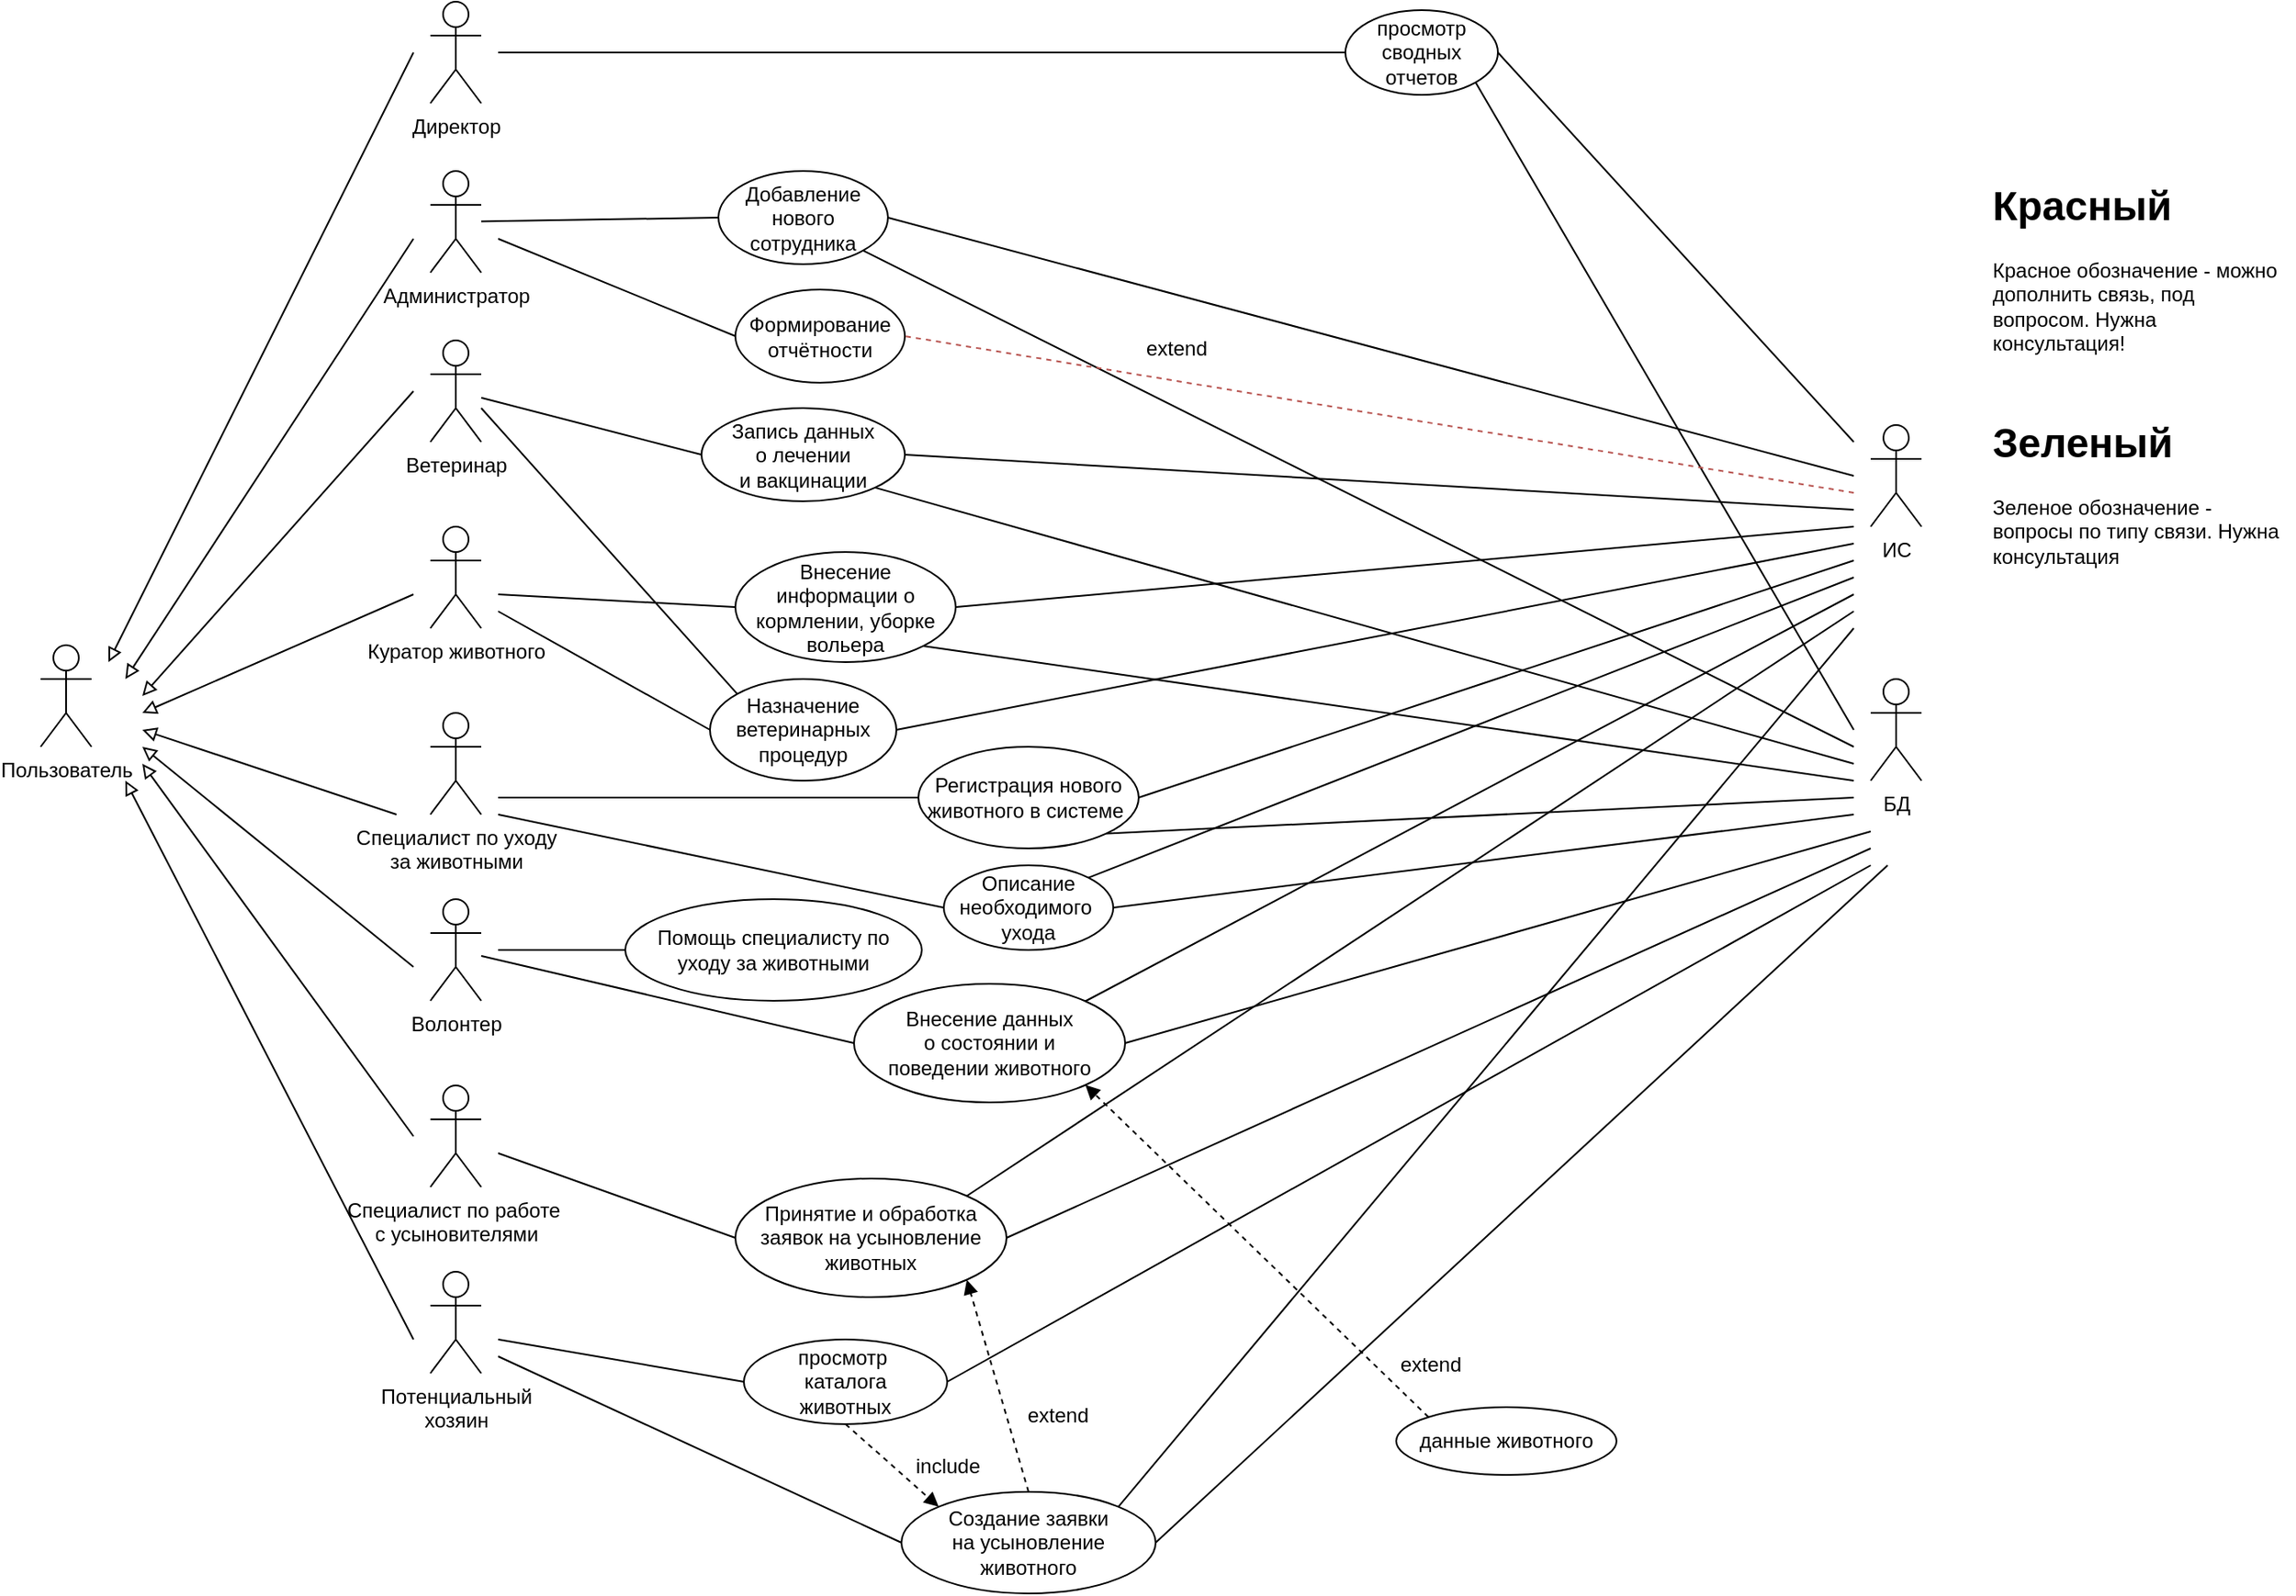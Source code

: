<mxfile version="24.7.13">
  <diagram name="Страница — 1" id="ILUcZ4VWC_NbgSZ-m6gs">
    <mxGraphModel dx="2626" dy="1043" grid="1" gridSize="10" guides="1" tooltips="1" connect="1" arrows="1" fold="1" page="1" pageScale="1" pageWidth="827" pageHeight="1169" math="0" shadow="0">
      <root>
        <mxCell id="0" />
        <mxCell id="1" parent="0" />
        <mxCell id="S5P2pqd0xD6YAmX3UqQr-1" value="Пользователь" style="shape=umlActor;verticalLabelPosition=bottom;verticalAlign=top;html=1;outlineConnect=0;" vertex="1" parent="1">
          <mxGeometry x="-170" y="410" width="30" height="60" as="geometry" />
        </mxCell>
        <mxCell id="S5P2pqd0xD6YAmX3UqQr-2" value="Директор" style="shape=umlActor;verticalLabelPosition=bottom;verticalAlign=top;html=1;outlineConnect=0;" vertex="1" parent="1">
          <mxGeometry x="60" y="30" width="30" height="60" as="geometry" />
        </mxCell>
        <mxCell id="S5P2pqd0xD6YAmX3UqQr-5" value="Администратор" style="shape=umlActor;verticalLabelPosition=bottom;verticalAlign=top;html=1;outlineConnect=0;" vertex="1" parent="1">
          <mxGeometry x="60" y="130" width="30" height="60" as="geometry" />
        </mxCell>
        <mxCell id="S5P2pqd0xD6YAmX3UqQr-6" value="Ветеринар&lt;div&gt;&lt;br&gt;&lt;/div&gt;" style="shape=umlActor;verticalLabelPosition=bottom;verticalAlign=top;html=1;outlineConnect=0;" vertex="1" parent="1">
          <mxGeometry x="60" y="230" width="30" height="60" as="geometry" />
        </mxCell>
        <mxCell id="S5P2pqd0xD6YAmX3UqQr-7" value="&lt;div&gt;Специалист по уходу&lt;/div&gt;&lt;div&gt;за животными&lt;/div&gt;&lt;div&gt;&lt;br&gt;&lt;/div&gt;" style="shape=umlActor;verticalLabelPosition=bottom;verticalAlign=top;html=1;outlineConnect=0;" vertex="1" parent="1">
          <mxGeometry x="60" y="450" width="30" height="60" as="geometry" />
        </mxCell>
        <mxCell id="S5P2pqd0xD6YAmX3UqQr-8" value="&lt;div&gt;Куратор животного&lt;/div&gt;&lt;div&gt;&lt;br&gt;&lt;/div&gt;" style="shape=umlActor;verticalLabelPosition=bottom;verticalAlign=top;html=1;outlineConnect=0;" vertex="1" parent="1">
          <mxGeometry x="60" y="340" width="30" height="60" as="geometry" />
        </mxCell>
        <mxCell id="S5P2pqd0xD6YAmX3UqQr-10" value="&lt;div&gt;Волонтер&lt;/div&gt;" style="shape=umlActor;verticalLabelPosition=bottom;verticalAlign=top;html=1;outlineConnect=0;" vertex="1" parent="1">
          <mxGeometry x="60" y="560" width="30" height="60" as="geometry" />
        </mxCell>
        <mxCell id="S5P2pqd0xD6YAmX3UqQr-11" value="&lt;div&gt;Специалист по работе&amp;nbsp;&lt;/div&gt;&lt;div&gt;с усыновителями&lt;/div&gt;&lt;div&gt;&lt;br&gt;&lt;/div&gt;" style="shape=umlActor;verticalLabelPosition=bottom;verticalAlign=top;html=1;outlineConnect=0;" vertex="1" parent="1">
          <mxGeometry x="60" y="670" width="30" height="60" as="geometry" />
        </mxCell>
        <mxCell id="S5P2pqd0xD6YAmX3UqQr-12" value="&lt;div&gt;Потенциальный&lt;/div&gt;&lt;div&gt;хозяин&lt;/div&gt;" style="shape=umlActor;verticalLabelPosition=bottom;verticalAlign=top;html=1;outlineConnect=0;" vertex="1" parent="1">
          <mxGeometry x="60" y="780" width="30" height="60" as="geometry" />
        </mxCell>
        <mxCell id="S5P2pqd0xD6YAmX3UqQr-14" value="" style="endArrow=block;html=1;rounded=0;endFill=0;" edge="1" parent="1">
          <mxGeometry width="50" height="50" relative="1" as="geometry">
            <mxPoint x="50" y="60" as="sourcePoint" />
            <mxPoint x="-130" y="420" as="targetPoint" />
          </mxGeometry>
        </mxCell>
        <mxCell id="S5P2pqd0xD6YAmX3UqQr-15" value="" style="endArrow=block;html=1;rounded=0;endFill=0;" edge="1" parent="1">
          <mxGeometry width="50" height="50" relative="1" as="geometry">
            <mxPoint x="50" y="820" as="sourcePoint" />
            <mxPoint x="-120" y="490" as="targetPoint" />
          </mxGeometry>
        </mxCell>
        <mxCell id="S5P2pqd0xD6YAmX3UqQr-16" value="" style="endArrow=block;html=1;rounded=0;endFill=0;" edge="1" parent="1">
          <mxGeometry width="50" height="50" relative="1" as="geometry">
            <mxPoint x="50" y="170" as="sourcePoint" />
            <mxPoint x="-120" y="430" as="targetPoint" />
          </mxGeometry>
        </mxCell>
        <mxCell id="S5P2pqd0xD6YAmX3UqQr-17" value="" style="endArrow=block;html=1;rounded=0;endFill=0;" edge="1" parent="1">
          <mxGeometry width="50" height="50" relative="1" as="geometry">
            <mxPoint x="50" y="700" as="sourcePoint" />
            <mxPoint x="-110" y="480" as="targetPoint" />
          </mxGeometry>
        </mxCell>
        <mxCell id="S5P2pqd0xD6YAmX3UqQr-18" value="" style="endArrow=block;html=1;rounded=0;endFill=0;" edge="1" parent="1">
          <mxGeometry width="50" height="50" relative="1" as="geometry">
            <mxPoint x="50" y="260" as="sourcePoint" />
            <mxPoint x="-110" y="440" as="targetPoint" />
          </mxGeometry>
        </mxCell>
        <mxCell id="S5P2pqd0xD6YAmX3UqQr-19" value="" style="endArrow=block;html=1;rounded=0;endFill=0;" edge="1" parent="1">
          <mxGeometry width="50" height="50" relative="1" as="geometry">
            <mxPoint x="50" y="600" as="sourcePoint" />
            <mxPoint x="-110" y="470" as="targetPoint" />
          </mxGeometry>
        </mxCell>
        <mxCell id="S5P2pqd0xD6YAmX3UqQr-20" value="" style="endArrow=block;html=1;rounded=0;endFill=0;" edge="1" parent="1">
          <mxGeometry width="50" height="50" relative="1" as="geometry">
            <mxPoint x="50" y="380" as="sourcePoint" />
            <mxPoint x="-110" y="450" as="targetPoint" />
          </mxGeometry>
        </mxCell>
        <mxCell id="S5P2pqd0xD6YAmX3UqQr-21" value="" style="endArrow=block;html=1;rounded=0;endFill=0;" edge="1" parent="1">
          <mxGeometry width="50" height="50" relative="1" as="geometry">
            <mxPoint x="40" y="510" as="sourcePoint" />
            <mxPoint x="-110" y="460" as="targetPoint" />
          </mxGeometry>
        </mxCell>
        <mxCell id="S5P2pqd0xD6YAmX3UqQr-22" value="просмотр сводных отчетов" style="ellipse;whiteSpace=wrap;html=1;" vertex="1" parent="1">
          <mxGeometry x="600" y="35" width="90" height="50" as="geometry" />
        </mxCell>
        <mxCell id="S5P2pqd0xD6YAmX3UqQr-23" value="" style="endArrow=none;html=1;rounded=0;entryX=0;entryY=0.5;entryDx=0;entryDy=0;" edge="1" parent="1" target="S5P2pqd0xD6YAmX3UqQr-22">
          <mxGeometry width="50" height="50" relative="1" as="geometry">
            <mxPoint x="100" y="60" as="sourcePoint" />
            <mxPoint x="460" y="420" as="targetPoint" />
          </mxGeometry>
        </mxCell>
        <mxCell id="S5P2pqd0xD6YAmX3UqQr-24" value="ИС" style="shape=umlActor;verticalLabelPosition=bottom;verticalAlign=top;html=1;outlineConnect=0;" vertex="1" parent="1">
          <mxGeometry x="910" y="280" width="30" height="60" as="geometry" />
        </mxCell>
        <mxCell id="S5P2pqd0xD6YAmX3UqQr-25" value="БД" style="shape=umlActor;verticalLabelPosition=bottom;verticalAlign=top;html=1;outlineConnect=0;" vertex="1" parent="1">
          <mxGeometry x="910" y="430" width="30" height="60" as="geometry" />
        </mxCell>
        <mxCell id="S5P2pqd0xD6YAmX3UqQr-27" value="" style="endArrow=none;html=1;rounded=0;entryX=1;entryY=0.5;entryDx=0;entryDy=0;" edge="1" parent="1" target="S5P2pqd0xD6YAmX3UqQr-22">
          <mxGeometry width="50" height="50" relative="1" as="geometry">
            <mxPoint x="900" y="290" as="sourcePoint" />
            <mxPoint x="260" y="65" as="targetPoint" />
          </mxGeometry>
        </mxCell>
        <mxCell id="S5P2pqd0xD6YAmX3UqQr-28" value="" style="endArrow=none;html=1;rounded=0;entryX=1;entryY=1;entryDx=0;entryDy=0;" edge="1" parent="1" target="S5P2pqd0xD6YAmX3UqQr-22">
          <mxGeometry width="50" height="50" relative="1" as="geometry">
            <mxPoint x="900" y="460" as="sourcePoint" />
            <mxPoint x="350" y="65" as="targetPoint" />
          </mxGeometry>
        </mxCell>
        <mxCell id="S5P2pqd0xD6YAmX3UqQr-29" value="Добавление&lt;div&gt;нового&lt;/div&gt;&lt;div&gt;сотрудника&lt;/div&gt;" style="ellipse;whiteSpace=wrap;html=1;" vertex="1" parent="1">
          <mxGeometry x="230" y="130" width="100" height="55" as="geometry" />
        </mxCell>
        <mxCell id="S5P2pqd0xD6YAmX3UqQr-30" value="" style="endArrow=none;html=1;rounded=0;entryX=0;entryY=0.5;entryDx=0;entryDy=0;" edge="1" parent="1" source="S5P2pqd0xD6YAmX3UqQr-5" target="S5P2pqd0xD6YAmX3UqQr-29">
          <mxGeometry width="50" height="50" relative="1" as="geometry">
            <mxPoint x="110" y="70" as="sourcePoint" />
            <mxPoint x="620" y="105" as="targetPoint" />
          </mxGeometry>
        </mxCell>
        <mxCell id="S5P2pqd0xD6YAmX3UqQr-31" value="" style="endArrow=none;html=1;rounded=0;entryX=1;entryY=0.5;entryDx=0;entryDy=0;" edge="1" parent="1" target="S5P2pqd0xD6YAmX3UqQr-29">
          <mxGeometry width="50" height="50" relative="1" as="geometry">
            <mxPoint x="900" y="310" as="sourcePoint" />
            <mxPoint x="240" y="168" as="targetPoint" />
          </mxGeometry>
        </mxCell>
        <mxCell id="S5P2pqd0xD6YAmX3UqQr-32" value="" style="endArrow=none;html=1;rounded=0;entryX=1;entryY=1;entryDx=0;entryDy=0;" edge="1" parent="1" target="S5P2pqd0xD6YAmX3UqQr-29">
          <mxGeometry width="50" height="50" relative="1" as="geometry">
            <mxPoint x="900" y="470" as="sourcePoint" />
            <mxPoint x="340" y="168" as="targetPoint" />
          </mxGeometry>
        </mxCell>
        <mxCell id="S5P2pqd0xD6YAmX3UqQr-33" value="Формирование&lt;div&gt;отчётности&lt;/div&gt;" style="ellipse;whiteSpace=wrap;html=1;" vertex="1" parent="1">
          <mxGeometry x="240" y="200" width="100" height="55" as="geometry" />
        </mxCell>
        <mxCell id="S5P2pqd0xD6YAmX3UqQr-34" value="" style="endArrow=none;html=1;rounded=0;entryX=0;entryY=0.5;entryDx=0;entryDy=0;" edge="1" parent="1" target="S5P2pqd0xD6YAmX3UqQr-33">
          <mxGeometry width="50" height="50" relative="1" as="geometry">
            <mxPoint x="100" y="170" as="sourcePoint" />
            <mxPoint x="240" y="168" as="targetPoint" />
          </mxGeometry>
        </mxCell>
        <mxCell id="S5P2pqd0xD6YAmX3UqQr-36" value="" style="endArrow=none;html=1;rounded=0;entryX=1;entryY=0.5;entryDx=0;entryDy=0;fillColor=#f8cecc;strokeColor=#b85450;dashed=1;" edge="1" parent="1" target="S5P2pqd0xD6YAmX3UqQr-33">
          <mxGeometry width="50" height="50" relative="1" as="geometry">
            <mxPoint x="900" y="320" as="sourcePoint" />
            <mxPoint x="210" y="238" as="targetPoint" />
          </mxGeometry>
        </mxCell>
        <mxCell id="S5P2pqd0xD6YAmX3UqQr-37" value="Запись данных&lt;div&gt;о лечении&lt;/div&gt;&lt;div&gt;и вакцинации&lt;/div&gt;" style="ellipse;whiteSpace=wrap;html=1;" vertex="1" parent="1">
          <mxGeometry x="220" y="270" width="120" height="55" as="geometry" />
        </mxCell>
        <mxCell id="S5P2pqd0xD6YAmX3UqQr-38" value="" style="endArrow=none;html=1;rounded=0;entryX=0;entryY=0.5;entryDx=0;entryDy=0;" edge="1" parent="1" source="S5P2pqd0xD6YAmX3UqQr-6" target="S5P2pqd0xD6YAmX3UqQr-37">
          <mxGeometry width="50" height="50" relative="1" as="geometry">
            <mxPoint x="110" y="180" as="sourcePoint" />
            <mxPoint x="250" y="238" as="targetPoint" />
          </mxGeometry>
        </mxCell>
        <mxCell id="S5P2pqd0xD6YAmX3UqQr-39" value="" style="endArrow=none;html=1;rounded=0;entryX=1;entryY=0.5;entryDx=0;entryDy=0;" edge="1" parent="1" target="S5P2pqd0xD6YAmX3UqQr-37">
          <mxGeometry width="50" height="50" relative="1" as="geometry">
            <mxPoint x="900" y="330" as="sourcePoint" />
            <mxPoint x="230" y="308" as="targetPoint" />
          </mxGeometry>
        </mxCell>
        <mxCell id="S5P2pqd0xD6YAmX3UqQr-40" value="" style="endArrow=none;html=1;rounded=0;entryX=1;entryY=1;entryDx=0;entryDy=0;" edge="1" parent="1" target="S5P2pqd0xD6YAmX3UqQr-37">
          <mxGeometry width="50" height="50" relative="1" as="geometry">
            <mxPoint x="900" y="480" as="sourcePoint" />
            <mxPoint x="350" y="308" as="targetPoint" />
          </mxGeometry>
        </mxCell>
        <mxCell id="S5P2pqd0xD6YAmX3UqQr-41" value="Внесение информации о кормлении, уборке вольера" style="ellipse;whiteSpace=wrap;html=1;" vertex="1" parent="1">
          <mxGeometry x="240" y="355" width="130" height="65" as="geometry" />
        </mxCell>
        <mxCell id="S5P2pqd0xD6YAmX3UqQr-42" value="" style="endArrow=none;html=1;rounded=0;entryX=0;entryY=0.5;entryDx=0;entryDy=0;" edge="1" parent="1" target="S5P2pqd0xD6YAmX3UqQr-41">
          <mxGeometry width="50" height="50" relative="1" as="geometry">
            <mxPoint x="100" y="380" as="sourcePoint" />
            <mxPoint x="230" y="308" as="targetPoint" />
          </mxGeometry>
        </mxCell>
        <mxCell id="S5P2pqd0xD6YAmX3UqQr-43" value="" style="endArrow=none;html=1;rounded=0;entryX=1;entryY=0.5;entryDx=0;entryDy=0;" edge="1" parent="1" target="S5P2pqd0xD6YAmX3UqQr-41">
          <mxGeometry width="50" height="50" relative="1" as="geometry">
            <mxPoint x="900" y="340" as="sourcePoint" />
            <mxPoint x="190" y="398" as="targetPoint" />
          </mxGeometry>
        </mxCell>
        <mxCell id="S5P2pqd0xD6YAmX3UqQr-44" value="" style="endArrow=none;html=1;rounded=0;entryX=1;entryY=1;entryDx=0;entryDy=0;" edge="1" parent="1" target="S5P2pqd0xD6YAmX3UqQr-41">
          <mxGeometry width="50" height="50" relative="1" as="geometry">
            <mxPoint x="900" y="490" as="sourcePoint" />
            <mxPoint x="320" y="398" as="targetPoint" />
          </mxGeometry>
        </mxCell>
        <mxCell id="S5P2pqd0xD6YAmX3UqQr-45" value="Назначение ветеринарных процедур" style="ellipse;whiteSpace=wrap;html=1;" vertex="1" parent="1">
          <mxGeometry x="225" y="430" width="110" height="60" as="geometry" />
        </mxCell>
        <mxCell id="S5P2pqd0xD6YAmX3UqQr-46" value="" style="endArrow=none;html=1;rounded=0;entryX=0;entryY=0.5;entryDx=0;entryDy=0;" edge="1" parent="1" target="S5P2pqd0xD6YAmX3UqQr-45">
          <mxGeometry width="50" height="50" relative="1" as="geometry">
            <mxPoint x="100" y="390" as="sourcePoint" />
            <mxPoint x="190" y="398" as="targetPoint" />
          </mxGeometry>
        </mxCell>
        <mxCell id="S5P2pqd0xD6YAmX3UqQr-47" value="" style="endArrow=none;html=1;rounded=0;entryX=0;entryY=0;entryDx=0;entryDy=0;" edge="1" parent="1" target="S5P2pqd0xD6YAmX3UqQr-45">
          <mxGeometry width="50" height="50" relative="1" as="geometry">
            <mxPoint x="90" y="270" as="sourcePoint" />
            <mxPoint x="190" y="470" as="targetPoint" />
          </mxGeometry>
        </mxCell>
        <mxCell id="S5P2pqd0xD6YAmX3UqQr-48" value="" style="endArrow=none;html=1;rounded=0;entryX=1;entryY=0.5;entryDx=0;entryDy=0;" edge="1" parent="1" target="S5P2pqd0xD6YAmX3UqQr-45">
          <mxGeometry width="50" height="50" relative="1" as="geometry">
            <mxPoint x="900" y="350" as="sourcePoint" />
            <mxPoint x="236" y="449" as="targetPoint" />
          </mxGeometry>
        </mxCell>
        <mxCell id="S5P2pqd0xD6YAmX3UqQr-49" value="&lt;h1 style=&quot;margin-top: 0px;&quot;&gt;Красный&lt;/h1&gt;&lt;p&gt;Красное обозначение - можно дополнить связь, под вопросом. Нужна консультация!&lt;/p&gt;" style="text;html=1;whiteSpace=wrap;overflow=hidden;rounded=0;" vertex="1" parent="1">
          <mxGeometry x="980" y="130" width="180" height="120" as="geometry" />
        </mxCell>
        <mxCell id="S5P2pqd0xD6YAmX3UqQr-50" value="Регистрация нового животного в системе&amp;nbsp;" style="ellipse;whiteSpace=wrap;html=1;" vertex="1" parent="1">
          <mxGeometry x="348" y="470" width="130" height="60" as="geometry" />
        </mxCell>
        <mxCell id="S5P2pqd0xD6YAmX3UqQr-51" value="Описание необходимого&amp;nbsp;&lt;div&gt;ухода&lt;/div&gt;" style="ellipse;whiteSpace=wrap;html=1;" vertex="1" parent="1">
          <mxGeometry x="363" y="540" width="100" height="50" as="geometry" />
        </mxCell>
        <mxCell id="S5P2pqd0xD6YAmX3UqQr-52" value="" style="endArrow=none;html=1;rounded=0;entryX=0;entryY=0.5;entryDx=0;entryDy=0;" edge="1" parent="1" target="S5P2pqd0xD6YAmX3UqQr-50">
          <mxGeometry width="50" height="50" relative="1" as="geometry">
            <mxPoint x="100" y="500" as="sourcePoint" />
            <mxPoint x="235" y="470" as="targetPoint" />
          </mxGeometry>
        </mxCell>
        <mxCell id="S5P2pqd0xD6YAmX3UqQr-53" value="" style="endArrow=none;html=1;rounded=0;entryX=1;entryY=0.5;entryDx=0;entryDy=0;" edge="1" parent="1" target="S5P2pqd0xD6YAmX3UqQr-50">
          <mxGeometry width="50" height="50" relative="1" as="geometry">
            <mxPoint x="900" y="360" as="sourcePoint" />
            <mxPoint x="170" y="540" as="targetPoint" />
          </mxGeometry>
        </mxCell>
        <mxCell id="S5P2pqd0xD6YAmX3UqQr-54" value="" style="endArrow=none;html=1;rounded=0;entryX=1;entryY=1;entryDx=0;entryDy=0;" edge="1" parent="1" target="S5P2pqd0xD6YAmX3UqQr-50">
          <mxGeometry width="50" height="50" relative="1" as="geometry">
            <mxPoint x="900" y="500" as="sourcePoint" />
            <mxPoint x="300" y="540" as="targetPoint" />
          </mxGeometry>
        </mxCell>
        <mxCell id="S5P2pqd0xD6YAmX3UqQr-55" value="" style="endArrow=none;html=1;rounded=0;entryX=0;entryY=0.5;entryDx=0;entryDy=0;" edge="1" parent="1" target="S5P2pqd0xD6YAmX3UqQr-51">
          <mxGeometry width="50" height="50" relative="1" as="geometry">
            <mxPoint x="100" y="510" as="sourcePoint" />
            <mxPoint x="170" y="540" as="targetPoint" />
          </mxGeometry>
        </mxCell>
        <mxCell id="S5P2pqd0xD6YAmX3UqQr-56" value="" style="endArrow=none;html=1;rounded=0;entryX=1;entryY=0.5;entryDx=0;entryDy=0;" edge="1" parent="1" target="S5P2pqd0xD6YAmX3UqQr-51">
          <mxGeometry width="50" height="50" relative="1" as="geometry">
            <mxPoint x="900" y="510" as="sourcePoint" />
            <mxPoint x="469" y="531" as="targetPoint" />
          </mxGeometry>
        </mxCell>
        <mxCell id="S5P2pqd0xD6YAmX3UqQr-57" value="" style="endArrow=none;html=1;rounded=0;entryX=1;entryY=0;entryDx=0;entryDy=0;" edge="1" parent="1" target="S5P2pqd0xD6YAmX3UqQr-51">
          <mxGeometry width="50" height="50" relative="1" as="geometry">
            <mxPoint x="900" y="370" as="sourcePoint" />
            <mxPoint x="345" y="565" as="targetPoint" />
          </mxGeometry>
        </mxCell>
        <mxCell id="S5P2pqd0xD6YAmX3UqQr-58" value="&lt;h1 style=&quot;margin-top: 0px;&quot;&gt;Зеленый&lt;/h1&gt;&lt;p&gt;Зеленое обозначение - вопросы по типу связи. Нужна консультация&lt;/p&gt;" style="text;html=1;whiteSpace=wrap;overflow=hidden;rounded=0;" vertex="1" parent="1">
          <mxGeometry x="980" y="270" width="180" height="120" as="geometry" />
        </mxCell>
        <mxCell id="S5P2pqd0xD6YAmX3UqQr-59" value="Внесение данных&lt;div&gt;о состоянии и&lt;/div&gt;&lt;div&gt;поведении животного&lt;/div&gt;" style="ellipse;whiteSpace=wrap;html=1;" vertex="1" parent="1">
          <mxGeometry x="310" y="610" width="160" height="70" as="geometry" />
        </mxCell>
        <mxCell id="S5P2pqd0xD6YAmX3UqQr-60" value="" style="endArrow=none;html=1;rounded=0;entryX=0;entryY=0.5;entryDx=0;entryDy=0;" edge="1" parent="1" source="S5P2pqd0xD6YAmX3UqQr-10" target="S5P2pqd0xD6YAmX3UqQr-59">
          <mxGeometry width="50" height="50" relative="1" as="geometry">
            <mxPoint x="110" y="520" as="sourcePoint" />
            <mxPoint x="373" y="575" as="targetPoint" />
          </mxGeometry>
        </mxCell>
        <mxCell id="S5P2pqd0xD6YAmX3UqQr-61" value="Помощь специалисту по&lt;div&gt;уходу за животными&lt;/div&gt;" style="ellipse;whiteSpace=wrap;html=1;" vertex="1" parent="1">
          <mxGeometry x="175" y="560" width="175" height="60" as="geometry" />
        </mxCell>
        <mxCell id="S5P2pqd0xD6YAmX3UqQr-62" value="данные животного" style="ellipse;whiteSpace=wrap;html=1;" vertex="1" parent="1">
          <mxGeometry x="630" y="860" width="130" height="40" as="geometry" />
        </mxCell>
        <mxCell id="S5P2pqd0xD6YAmX3UqQr-63" value="" style="endArrow=block;html=1;rounded=0;endFill=1;exitX=0;exitY=0;exitDx=0;exitDy=0;entryX=1;entryY=1;entryDx=0;entryDy=0;dashed=1;" edge="1" parent="1" source="S5P2pqd0xD6YAmX3UqQr-62" target="S5P2pqd0xD6YAmX3UqQr-59">
          <mxGeometry width="50" height="50" relative="1" as="geometry">
            <mxPoint x="60" y="710" as="sourcePoint" />
            <mxPoint x="-100" y="490" as="targetPoint" />
          </mxGeometry>
        </mxCell>
        <mxCell id="S5P2pqd0xD6YAmX3UqQr-64" value="" style="endArrow=none;html=1;rounded=0;entryX=0;entryY=0.5;entryDx=0;entryDy=0;" edge="1" parent="1" target="S5P2pqd0xD6YAmX3UqQr-61">
          <mxGeometry width="50" height="50" relative="1" as="geometry">
            <mxPoint x="100" y="590" as="sourcePoint" />
            <mxPoint x="170" y="665" as="targetPoint" />
          </mxGeometry>
        </mxCell>
        <mxCell id="S5P2pqd0xD6YAmX3UqQr-65" value="" style="endArrow=none;html=1;rounded=0;entryX=1;entryY=0.5;entryDx=0;entryDy=0;" edge="1" parent="1" target="S5P2pqd0xD6YAmX3UqQr-59">
          <mxGeometry width="50" height="50" relative="1" as="geometry">
            <mxPoint x="910" y="520" as="sourcePoint" />
            <mxPoint x="473" y="575" as="targetPoint" />
          </mxGeometry>
        </mxCell>
        <mxCell id="S5P2pqd0xD6YAmX3UqQr-66" value="" style="endArrow=none;html=1;rounded=0;entryX=1;entryY=0;entryDx=0;entryDy=0;" edge="1" parent="1" target="S5P2pqd0xD6YAmX3UqQr-59">
          <mxGeometry width="50" height="50" relative="1" as="geometry">
            <mxPoint x="900" y="380" as="sourcePoint" />
            <mxPoint x="520" y="695" as="targetPoint" />
          </mxGeometry>
        </mxCell>
        <mxCell id="S5P2pqd0xD6YAmX3UqQr-67" value="Принятие и обработка заявок на усыновление животных" style="ellipse;whiteSpace=wrap;html=1;" vertex="1" parent="1">
          <mxGeometry x="240" y="725" width="160" height="70" as="geometry" />
        </mxCell>
        <mxCell id="S5P2pqd0xD6YAmX3UqQr-69" value="" style="endArrow=none;html=1;rounded=0;entryX=0;entryY=0.5;entryDx=0;entryDy=0;" edge="1" parent="1" target="S5P2pqd0xD6YAmX3UqQr-67">
          <mxGeometry width="50" height="50" relative="1" as="geometry">
            <mxPoint x="100" y="710" as="sourcePoint" />
            <mxPoint x="358" y="675" as="targetPoint" />
          </mxGeometry>
        </mxCell>
        <mxCell id="S5P2pqd0xD6YAmX3UqQr-70" value="" style="endArrow=none;html=1;rounded=0;entryX=1;entryY=0.5;entryDx=0;entryDy=0;" edge="1" parent="1" target="S5P2pqd0xD6YAmX3UqQr-67">
          <mxGeometry width="50" height="50" relative="1" as="geometry">
            <mxPoint x="910" y="530" as="sourcePoint" />
            <mxPoint x="240" y="755" as="targetPoint" />
          </mxGeometry>
        </mxCell>
        <mxCell id="S5P2pqd0xD6YAmX3UqQr-72" value="" style="endArrow=none;html=1;rounded=0;entryX=1;entryY=0;entryDx=0;entryDy=0;" edge="1" parent="1" target="S5P2pqd0xD6YAmX3UqQr-67">
          <mxGeometry width="50" height="50" relative="1" as="geometry">
            <mxPoint x="900" y="390" as="sourcePoint" />
            <mxPoint x="410" y="770" as="targetPoint" />
          </mxGeometry>
        </mxCell>
        <mxCell id="S5P2pqd0xD6YAmX3UqQr-73" value="" style="endArrow=none;html=1;rounded=0;entryX=0;entryY=0.5;entryDx=0;entryDy=0;" edge="1" parent="1" target="S5P2pqd0xD6YAmX3UqQr-74">
          <mxGeometry width="50" height="50" relative="1" as="geometry">
            <mxPoint x="100" y="820" as="sourcePoint" />
            <mxPoint x="300" y="870" as="targetPoint" />
          </mxGeometry>
        </mxCell>
        <mxCell id="S5P2pqd0xD6YAmX3UqQr-74" value="просмотр&amp;nbsp;&lt;div&gt;каталога&lt;/div&gt;&lt;div&gt;животных&lt;/div&gt;" style="ellipse;whiteSpace=wrap;html=1;" vertex="1" parent="1">
          <mxGeometry x="245" y="820" width="120" height="50" as="geometry" />
        </mxCell>
        <mxCell id="S5P2pqd0xD6YAmX3UqQr-75" value="" style="endArrow=none;html=1;rounded=0;entryX=1;entryY=0.5;entryDx=0;entryDy=0;" edge="1" parent="1" target="S5P2pqd0xD6YAmX3UqQr-74">
          <mxGeometry width="50" height="50" relative="1" as="geometry">
            <mxPoint x="910" y="540" as="sourcePoint" />
            <mxPoint x="500" y="985" as="targetPoint" />
          </mxGeometry>
        </mxCell>
        <mxCell id="S5P2pqd0xD6YAmX3UqQr-76" value="" style="endArrow=block;html=1;rounded=0;endFill=1;exitX=0.5;exitY=1;exitDx=0;exitDy=0;entryX=0;entryY=0;entryDx=0;entryDy=0;dashed=1;" edge="1" parent="1" source="S5P2pqd0xD6YAmX3UqQr-74" target="S5P2pqd0xD6YAmX3UqQr-77">
          <mxGeometry width="50" height="50" relative="1" as="geometry">
            <mxPoint x="680" y="715" as="sourcePoint" />
            <mxPoint x="457" y="679" as="targetPoint" />
          </mxGeometry>
        </mxCell>
        <mxCell id="S5P2pqd0xD6YAmX3UqQr-77" value="Создание заявки&lt;div&gt;на усыновление&lt;/div&gt;&lt;div&gt;животного&lt;/div&gt;" style="ellipse;whiteSpace=wrap;html=1;" vertex="1" parent="1">
          <mxGeometry x="338" y="910" width="150" height="60" as="geometry" />
        </mxCell>
        <mxCell id="S5P2pqd0xD6YAmX3UqQr-78" value="" style="endArrow=none;html=1;rounded=0;entryX=0;entryY=0.5;entryDx=0;entryDy=0;" edge="1" parent="1" target="S5P2pqd0xD6YAmX3UqQr-77">
          <mxGeometry width="50" height="50" relative="1" as="geometry">
            <mxPoint x="100" y="830" as="sourcePoint" />
            <mxPoint x="310" y="865" as="targetPoint" />
          </mxGeometry>
        </mxCell>
        <mxCell id="S5P2pqd0xD6YAmX3UqQr-79" value="" style="endArrow=block;html=1;rounded=0;endFill=1;exitX=0.5;exitY=0;exitDx=0;exitDy=0;entryX=1;entryY=1;entryDx=0;entryDy=0;dashed=1;" edge="1" parent="1" source="S5P2pqd0xD6YAmX3UqQr-77" target="S5P2pqd0xD6YAmX3UqQr-67">
          <mxGeometry width="50" height="50" relative="1" as="geometry">
            <mxPoint x="315" y="880" as="sourcePoint" />
            <mxPoint x="370" y="929" as="targetPoint" />
          </mxGeometry>
        </mxCell>
        <mxCell id="S5P2pqd0xD6YAmX3UqQr-80" value="" style="endArrow=none;html=1;rounded=0;entryX=1;entryY=0.5;entryDx=0;entryDy=0;" edge="1" parent="1" target="S5P2pqd0xD6YAmX3UqQr-77">
          <mxGeometry width="50" height="50" relative="1" as="geometry">
            <mxPoint x="920" y="540" as="sourcePoint" />
            <mxPoint x="375" y="855" as="targetPoint" />
          </mxGeometry>
        </mxCell>
        <mxCell id="S5P2pqd0xD6YAmX3UqQr-81" value="" style="endArrow=none;html=1;rounded=0;entryX=1;entryY=0;entryDx=0;entryDy=0;" edge="1" parent="1" target="S5P2pqd0xD6YAmX3UqQr-77">
          <mxGeometry width="50" height="50" relative="1" as="geometry">
            <mxPoint x="900" y="400" as="sourcePoint" />
            <mxPoint x="498" y="950" as="targetPoint" />
          </mxGeometry>
        </mxCell>
        <mxCell id="S5P2pqd0xD6YAmX3UqQr-82" value="extend" style="text;html=1;align=center;verticalAlign=middle;resizable=0;points=[];autosize=1;strokeColor=none;fillColor=none;" vertex="1" parent="1">
          <mxGeometry x="620" y="820" width="60" height="30" as="geometry" />
        </mxCell>
        <mxCell id="S5P2pqd0xD6YAmX3UqQr-83" value="extend" style="text;html=1;align=center;verticalAlign=middle;resizable=0;points=[];autosize=1;strokeColor=none;fillColor=none;" vertex="1" parent="1">
          <mxGeometry x="400" y="850" width="60" height="30" as="geometry" />
        </mxCell>
        <mxCell id="S5P2pqd0xD6YAmX3UqQr-84" value="include" style="text;html=1;align=center;verticalAlign=middle;resizable=0;points=[];autosize=1;strokeColor=none;fillColor=none;" vertex="1" parent="1">
          <mxGeometry x="335" y="880" width="60" height="30" as="geometry" />
        </mxCell>
        <mxCell id="S5P2pqd0xD6YAmX3UqQr-85" value="extend" style="text;html=1;align=center;verticalAlign=middle;resizable=0;points=[];autosize=1;strokeColor=none;fillColor=none;" vertex="1" parent="1">
          <mxGeometry x="470" y="220" width="60" height="30" as="geometry" />
        </mxCell>
      </root>
    </mxGraphModel>
  </diagram>
</mxfile>
